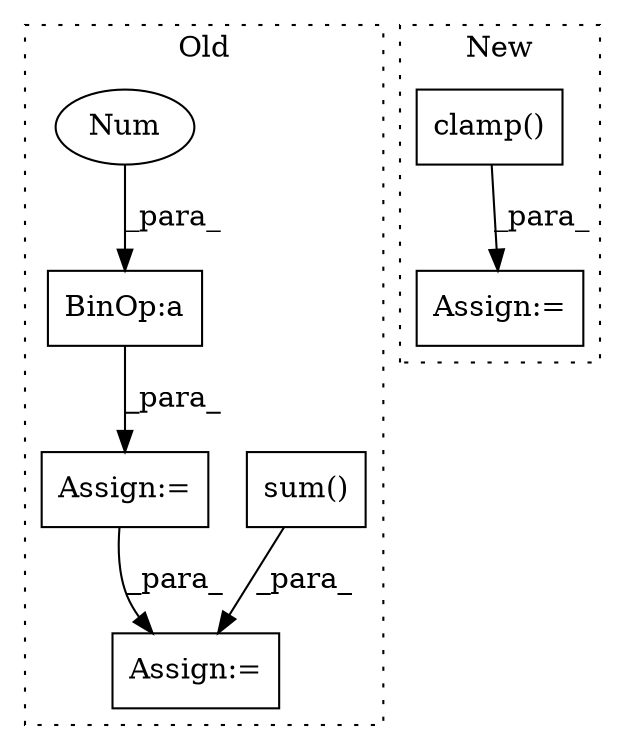 digraph G {
subgraph cluster0 {
1 [label="sum()" a="75" s="7125,7134" l="8,1" shape="box"];
4 [label="Assign:=" a="68" s="7350" l="3" shape="box"];
5 [label="BinOp:a" a="82" s="7310" l="4" shape="box"];
6 [label="Num" a="76" s="7314" l="1" shape="ellipse"];
7 [label="Assign:=" a="68" s="7287" l="3" shape="box"];
label = "Old";
style="dotted";
}
subgraph cluster1 {
2 [label="clamp()" a="75" s="7283,7326" l="37,1" shape="box"];
3 [label="Assign:=" a="68" s="7615" l="3" shape="box"];
label = "New";
style="dotted";
}
1 -> 4 [label="_para_"];
2 -> 3 [label="_para_"];
5 -> 7 [label="_para_"];
6 -> 5 [label="_para_"];
7 -> 4 [label="_para_"];
}